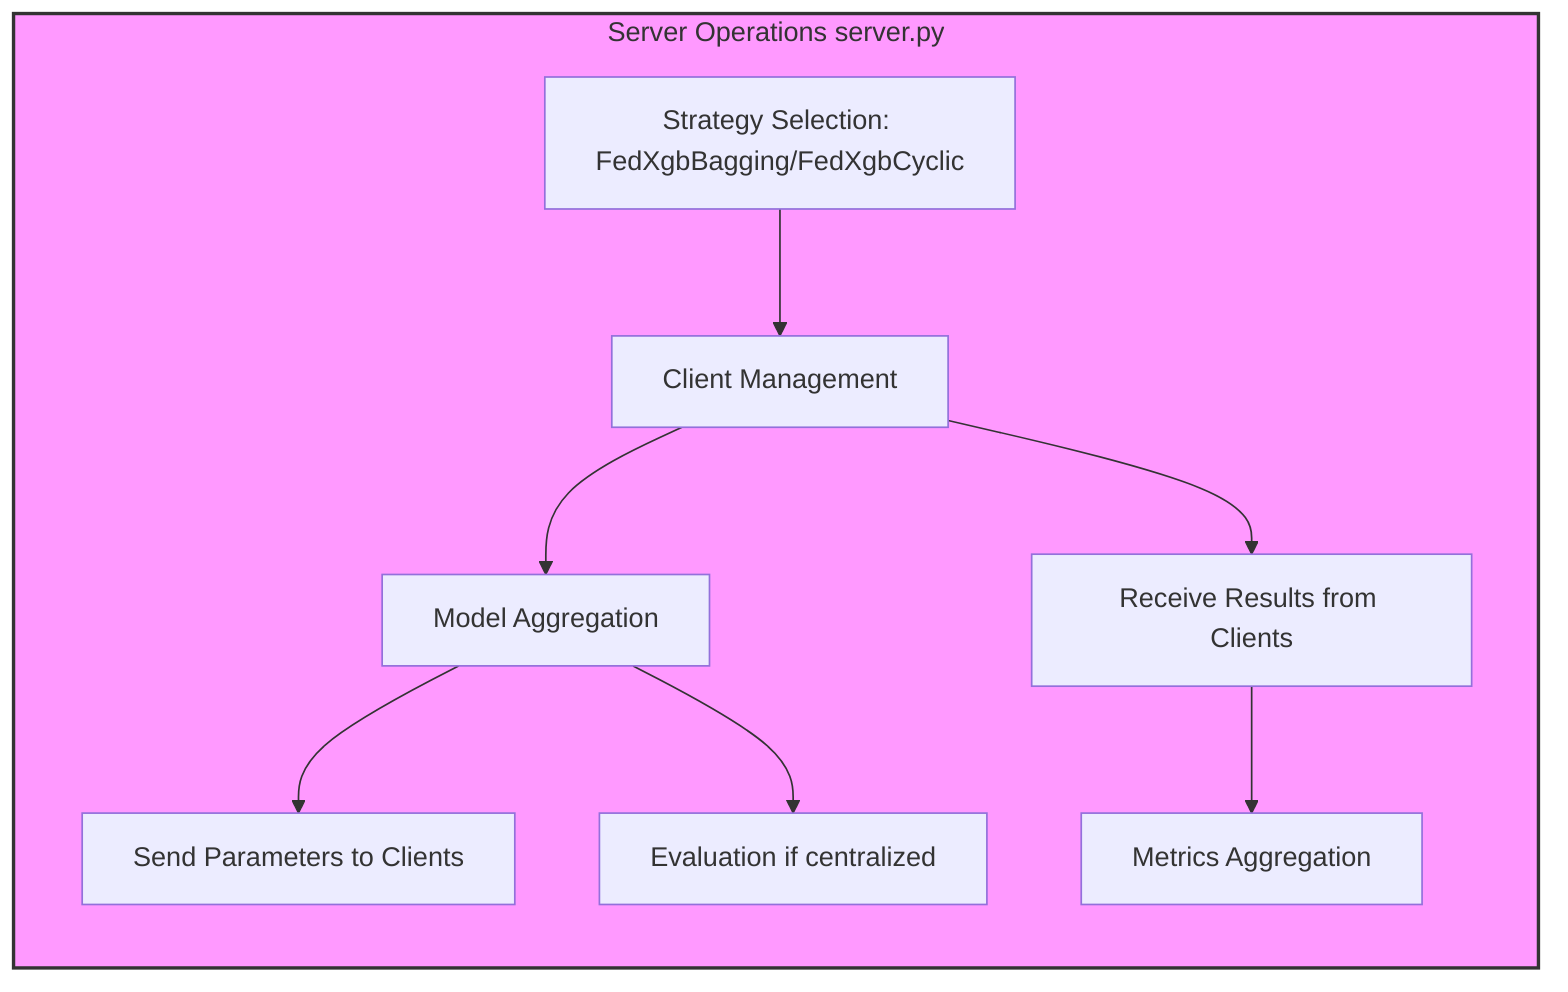 graph LR
    subgraph ServerOperations [Server Operations server.py]
        A[Strategy Selection: FedXgbBagging/FedXgbCyclic] --> B[Client Management]
        B --> C[Model Aggregation]
        C --> D[Send Parameters to Clients]
        B --> E[Receive Results from Clients]
        E --> F[Metrics Aggregation]
        C --> G[Evaluation if centralized]
    end

    classDef component fill:#f9f,stroke:#333,stroke-width:2px;
    class ServerOperations component;